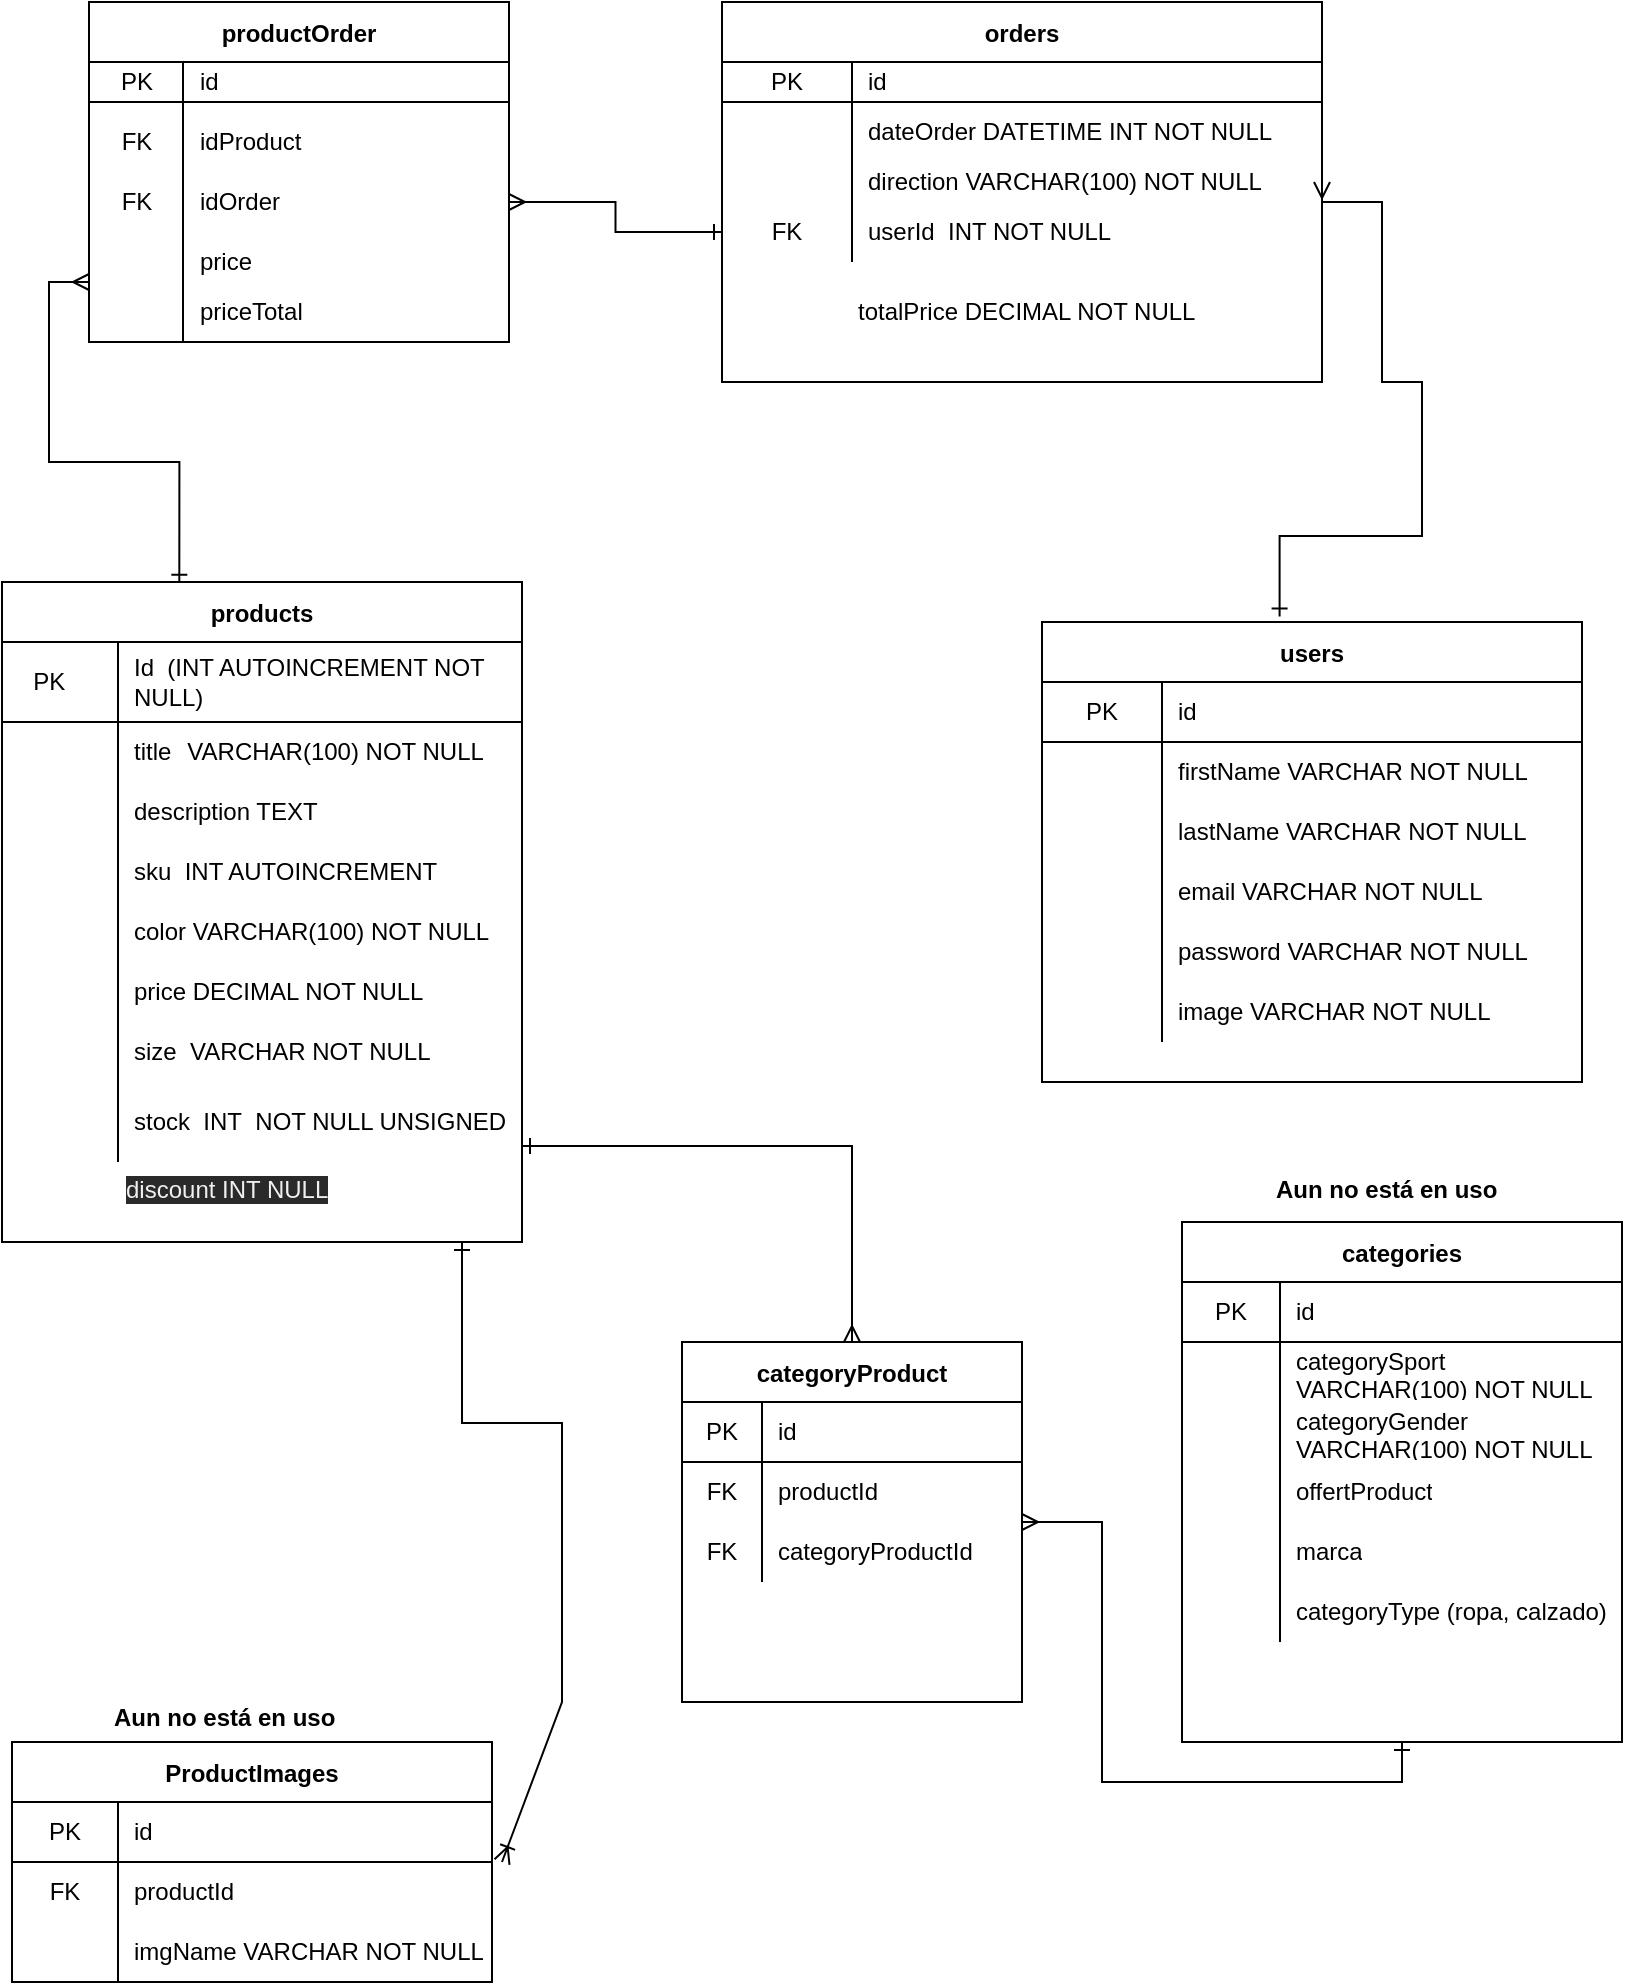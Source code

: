 <mxfile>
    <diagram id="XdB721KCZkeoLvI6tNuA" name="Page-1">
        <mxGraphModel dx="954" dy="1711" grid="1" gridSize="10" guides="1" tooltips="1" connect="1" arrows="1" fold="1" page="1" pageScale="1" pageWidth="850" pageHeight="1100" math="0" shadow="0">
            <root>
                <mxCell id="0"/>
                <mxCell id="1" parent="0"/>
                <mxCell id="2" value="products" style="shape=table;startSize=30;container=1;collapsible=0;childLayout=tableLayout;fixedRows=1;rowLines=0;fontStyle=1;align=center;" parent="1" vertex="1">
                    <mxGeometry x="20" y="40" width="260" height="330" as="geometry"/>
                </mxCell>
                <mxCell id="3" value="" style="shape=partialRectangle;html=1;whiteSpace=wrap;collapsible=0;dropTarget=0;pointerEvents=0;fillColor=none;top=0;left=0;bottom=1;right=0;points=[[0,0.5],[1,0.5]];portConstraint=eastwest;" parent="2" vertex="1">
                    <mxGeometry y="30" width="260" height="40" as="geometry"/>
                </mxCell>
                <mxCell id="4" value="PK&lt;span style=&quot;white-space: pre&quot;&gt;&#9;&lt;/span&gt;" style="shape=partialRectangle;html=1;whiteSpace=wrap;connectable=0;fillColor=none;top=0;left=0;bottom=0;right=0;overflow=hidden;" parent="3" vertex="1">
                    <mxGeometry width="58" height="40" as="geometry"/>
                </mxCell>
                <mxCell id="5" value="Id&amp;nbsp; (INT AUTOINCREMENT NOT NULL)" style="shape=partialRectangle;html=1;whiteSpace=wrap;connectable=0;fillColor=none;top=0;left=0;bottom=0;right=0;align=left;spacingLeft=6;overflow=hidden;" parent="3" vertex="1">
                    <mxGeometry x="58" width="202" height="40" as="geometry"/>
                </mxCell>
                <mxCell id="6" value="" style="shape=partialRectangle;html=1;whiteSpace=wrap;collapsible=0;dropTarget=0;pointerEvents=0;fillColor=none;top=0;left=0;bottom=0;right=0;points=[[0,0.5],[1,0.5]];portConstraint=eastwest;" parent="2" vertex="1">
                    <mxGeometry y="70" width="260" height="30" as="geometry"/>
                </mxCell>
                <mxCell id="7" value="" style="shape=partialRectangle;html=1;whiteSpace=wrap;connectable=0;fillColor=none;top=0;left=0;bottom=0;right=0;overflow=hidden;" parent="6" vertex="1">
                    <mxGeometry width="58" height="30" as="geometry"/>
                </mxCell>
                <mxCell id="8" value="title&lt;span style=&quot;white-space: pre&quot;&gt;&#9;&lt;/span&gt;VARCHAR(100) NOT NULL" style="shape=partialRectangle;html=1;whiteSpace=wrap;connectable=0;fillColor=none;top=0;left=0;bottom=0;right=0;align=left;spacingLeft=6;overflow=hidden;" parent="6" vertex="1">
                    <mxGeometry x="58" width="202" height="30" as="geometry"/>
                </mxCell>
                <mxCell id="12" value="" style="shape=partialRectangle;html=1;whiteSpace=wrap;collapsible=0;dropTarget=0;pointerEvents=0;fillColor=none;top=0;left=0;bottom=0;right=0;points=[[0,0.5],[1,0.5]];portConstraint=eastwest;" parent="2" vertex="1">
                    <mxGeometry y="100" width="260" height="30" as="geometry"/>
                </mxCell>
                <mxCell id="13" value="" style="shape=partialRectangle;html=1;whiteSpace=wrap;connectable=0;fillColor=none;top=0;left=0;bottom=0;right=0;overflow=hidden;" parent="12" vertex="1">
                    <mxGeometry width="58" height="30" as="geometry"/>
                </mxCell>
                <mxCell id="14" value="description TEXT&amp;nbsp;" style="shape=partialRectangle;html=1;whiteSpace=wrap;connectable=0;fillColor=none;top=0;left=0;bottom=0;right=0;align=left;spacingLeft=6;overflow=hidden;" parent="12" vertex="1">
                    <mxGeometry x="58" width="202" height="30" as="geometry"/>
                </mxCell>
                <mxCell id="9" value="" style="shape=partialRectangle;html=1;whiteSpace=wrap;collapsible=0;dropTarget=0;pointerEvents=0;fillColor=none;top=0;left=0;bottom=0;right=0;points=[[0,0.5],[1,0.5]];portConstraint=eastwest;" parent="2" vertex="1">
                    <mxGeometry y="130" width="260" height="30" as="geometry"/>
                </mxCell>
                <mxCell id="10" value="" style="shape=partialRectangle;html=1;whiteSpace=wrap;connectable=0;fillColor=none;top=0;left=0;bottom=0;right=0;overflow=hidden;" parent="9" vertex="1">
                    <mxGeometry width="58" height="30" as="geometry"/>
                </mxCell>
                <mxCell id="11" value="sku&amp;nbsp; INT AUTOINCREMENT" style="shape=partialRectangle;html=1;whiteSpace=wrap;connectable=0;fillColor=none;top=0;left=0;bottom=0;right=0;align=left;spacingLeft=6;overflow=hidden;" parent="9" vertex="1">
                    <mxGeometry x="58" width="202" height="30" as="geometry"/>
                </mxCell>
                <mxCell id="24" value="" style="shape=partialRectangle;html=1;whiteSpace=wrap;collapsible=0;dropTarget=0;pointerEvents=0;fillColor=none;top=0;left=0;bottom=0;right=0;points=[[0,0.5],[1,0.5]];portConstraint=eastwest;" parent="2" vertex="1">
                    <mxGeometry y="160" width="260" height="30" as="geometry"/>
                </mxCell>
                <mxCell id="25" value="&lt;span style=&quot;white-space: pre&quot;&gt;&#9;&lt;/span&gt;&lt;span style=&quot;white-space: pre&quot;&gt;&#9;&lt;/span&gt;&lt;span style=&quot;white-space: pre&quot;&gt;&#9;&lt;/span&gt;" style="shape=partialRectangle;html=1;whiteSpace=wrap;connectable=0;fillColor=none;top=0;left=0;bottom=0;right=0;overflow=hidden;" parent="24" vertex="1">
                    <mxGeometry width="58" height="30" as="geometry"/>
                </mxCell>
                <mxCell id="26" value="color VARCHAR(100) NOT NULL" style="shape=partialRectangle;html=1;whiteSpace=wrap;connectable=0;fillColor=none;top=0;left=0;bottom=0;right=0;align=left;spacingLeft=6;overflow=hidden;" parent="24" vertex="1">
                    <mxGeometry x="58" width="202" height="30" as="geometry"/>
                </mxCell>
                <mxCell id="33" value="" style="shape=partialRectangle;html=1;whiteSpace=wrap;collapsible=0;dropTarget=0;pointerEvents=0;fillColor=none;top=0;left=0;bottom=0;right=0;points=[[0,0.5],[1,0.5]];portConstraint=eastwest;" parent="2" vertex="1">
                    <mxGeometry y="190" width="260" height="30" as="geometry"/>
                </mxCell>
                <mxCell id="34" value="&lt;span style=&quot;white-space: pre&quot;&gt;&#9;&lt;/span&gt;&lt;span style=&quot;white-space: pre&quot;&gt;&#9;&lt;/span&gt;&lt;span style=&quot;white-space: pre&quot;&gt;&#9;&lt;/span&gt;" style="shape=partialRectangle;html=1;whiteSpace=wrap;connectable=0;fillColor=none;top=0;left=0;bottom=0;right=0;overflow=hidden;" parent="33" vertex="1">
                    <mxGeometry width="58" height="30" as="geometry"/>
                </mxCell>
                <mxCell id="35" value="price DECIMAL NOT NULL" style="shape=partialRectangle;html=1;whiteSpace=wrap;connectable=0;fillColor=none;top=0;left=0;bottom=0;right=0;align=left;spacingLeft=6;overflow=hidden;" parent="33" vertex="1">
                    <mxGeometry x="58" width="202" height="30" as="geometry"/>
                </mxCell>
                <mxCell id="30" value="" style="shape=partialRectangle;html=1;whiteSpace=wrap;collapsible=0;dropTarget=0;pointerEvents=0;fillColor=none;top=0;left=0;bottom=0;right=0;points=[[0,0.5],[1,0.5]];portConstraint=eastwest;" parent="2" vertex="1">
                    <mxGeometry y="220" width="260" height="30" as="geometry"/>
                </mxCell>
                <mxCell id="31" value="&lt;span style=&quot;white-space: pre&quot;&gt;&#9;&lt;/span&gt;&lt;span style=&quot;white-space: pre&quot;&gt;&#9;&lt;/span&gt;&lt;span style=&quot;white-space: pre&quot;&gt;&#9;&lt;/span&gt;" style="shape=partialRectangle;html=1;whiteSpace=wrap;connectable=0;fillColor=none;top=0;left=0;bottom=0;right=0;overflow=hidden;" parent="30" vertex="1">
                    <mxGeometry width="58" height="30" as="geometry"/>
                </mxCell>
                <mxCell id="32" value="size&amp;nbsp; VARCHAR NOT NULL" style="shape=partialRectangle;html=1;whiteSpace=wrap;connectable=0;fillColor=none;top=0;left=0;bottom=0;right=0;align=left;spacingLeft=6;overflow=hidden;" parent="30" vertex="1">
                    <mxGeometry x="58" width="202" height="30" as="geometry"/>
                </mxCell>
                <mxCell id="36" value="" style="shape=partialRectangle;html=1;whiteSpace=wrap;collapsible=0;dropTarget=0;pointerEvents=0;fillColor=none;top=0;left=0;bottom=0;right=0;points=[[0,0.5],[1,0.5]];portConstraint=eastwest;" parent="2" vertex="1">
                    <mxGeometry y="250" width="260" height="40" as="geometry"/>
                </mxCell>
                <mxCell id="37" value="&lt;span style=&quot;white-space: pre&quot;&gt;&#9;&lt;/span&gt;&lt;span style=&quot;white-space: pre&quot;&gt;&#9;&lt;/span&gt;&lt;span style=&quot;white-space: pre&quot;&gt;&#9;&lt;/span&gt;" style="shape=partialRectangle;html=1;whiteSpace=wrap;connectable=0;fillColor=none;top=0;left=0;bottom=0;right=0;overflow=hidden;" parent="36" vertex="1">
                    <mxGeometry width="58" height="40" as="geometry"/>
                </mxCell>
                <mxCell id="38" value="stock&amp;nbsp; INT&amp;nbsp; NOT NULL UNSIGNED" style="shape=partialRectangle;html=1;whiteSpace=wrap;connectable=0;fillColor=none;top=0;left=0;bottom=0;right=0;align=left;spacingLeft=6;overflow=hidden;" parent="36" vertex="1">
                    <mxGeometry x="58" width="202" height="40" as="geometry"/>
                </mxCell>
                <mxCell id="39" value="ProductImages" style="shape=table;startSize=30;container=1;collapsible=0;childLayout=tableLayout;fixedRows=1;rowLines=0;fontStyle=1;align=center;" parent="1" vertex="1">
                    <mxGeometry x="25" y="620" width="240" height="120" as="geometry"/>
                </mxCell>
                <mxCell id="40" value="" style="shape=partialRectangle;html=1;whiteSpace=wrap;collapsible=0;dropTarget=0;pointerEvents=0;fillColor=none;top=0;left=0;bottom=1;right=0;points=[[0,0.5],[1,0.5]];portConstraint=eastwest;" parent="39" vertex="1">
                    <mxGeometry y="30" width="240" height="30" as="geometry"/>
                </mxCell>
                <mxCell id="41" value="PK" style="shape=partialRectangle;html=1;whiteSpace=wrap;connectable=0;fillColor=none;top=0;left=0;bottom=0;right=0;overflow=hidden;" parent="40" vertex="1">
                    <mxGeometry width="53" height="30" as="geometry"/>
                </mxCell>
                <mxCell id="42" value="id" style="shape=partialRectangle;html=1;whiteSpace=wrap;connectable=0;fillColor=none;top=0;left=0;bottom=0;right=0;align=left;spacingLeft=6;overflow=hidden;" parent="40" vertex="1">
                    <mxGeometry x="53" width="187" height="30" as="geometry"/>
                </mxCell>
                <mxCell id="43" value="" style="shape=partialRectangle;html=1;whiteSpace=wrap;collapsible=0;dropTarget=0;pointerEvents=0;fillColor=none;top=0;left=0;bottom=0;right=0;points=[[0,0.5],[1,0.5]];portConstraint=eastwest;" parent="39" vertex="1">
                    <mxGeometry y="60" width="240" height="30" as="geometry"/>
                </mxCell>
                <mxCell id="44" value="FK" style="shape=partialRectangle;html=1;whiteSpace=wrap;connectable=0;fillColor=none;top=0;left=0;bottom=0;right=0;overflow=hidden;" parent="43" vertex="1">
                    <mxGeometry width="53" height="30" as="geometry"/>
                </mxCell>
                <mxCell id="45" value="productId" style="shape=partialRectangle;html=1;whiteSpace=wrap;connectable=0;fillColor=none;top=0;left=0;bottom=0;right=0;align=left;spacingLeft=6;overflow=hidden;" parent="43" vertex="1">
                    <mxGeometry x="53" width="187" height="30" as="geometry"/>
                </mxCell>
                <mxCell id="46" value="" style="shape=partialRectangle;html=1;whiteSpace=wrap;collapsible=0;dropTarget=0;pointerEvents=0;fillColor=none;top=0;left=0;bottom=0;right=0;points=[[0,0.5],[1,0.5]];portConstraint=eastwest;" parent="39" vertex="1">
                    <mxGeometry y="90" width="240" height="30" as="geometry"/>
                </mxCell>
                <mxCell id="47" value="" style="shape=partialRectangle;html=1;whiteSpace=wrap;connectable=0;fillColor=none;top=0;left=0;bottom=0;right=0;overflow=hidden;" parent="46" vertex="1">
                    <mxGeometry width="53" height="30" as="geometry"/>
                </mxCell>
                <mxCell id="48" value="imgName VARCHAR NOT NULL" style="shape=partialRectangle;html=1;whiteSpace=wrap;connectable=0;fillColor=none;top=0;left=0;bottom=0;right=0;align=left;spacingLeft=6;overflow=hidden;" parent="46" vertex="1">
                    <mxGeometry x="53" width="187" height="30" as="geometry"/>
                </mxCell>
                <mxCell id="59" value="users" style="shape=table;startSize=30;container=1;collapsible=0;childLayout=tableLayout;fixedRows=1;rowLines=0;fontStyle=1;align=center;" parent="1" vertex="1">
                    <mxGeometry x="540" y="60" width="270" height="230" as="geometry"/>
                </mxCell>
                <mxCell id="60" value="" style="shape=partialRectangle;html=1;whiteSpace=wrap;collapsible=0;dropTarget=0;pointerEvents=0;fillColor=none;top=0;left=0;bottom=1;right=0;points=[[0,0.5],[1,0.5]];portConstraint=eastwest;" parent="59" vertex="1">
                    <mxGeometry y="30" width="270" height="30" as="geometry"/>
                </mxCell>
                <mxCell id="61" value="PK" style="shape=partialRectangle;html=1;whiteSpace=wrap;connectable=0;fillColor=none;top=0;left=0;bottom=0;right=0;overflow=hidden;" parent="60" vertex="1">
                    <mxGeometry width="60" height="30" as="geometry"/>
                </mxCell>
                <mxCell id="62" value="id" style="shape=partialRectangle;html=1;whiteSpace=wrap;connectable=0;fillColor=none;top=0;left=0;bottom=0;right=0;align=left;spacingLeft=6;overflow=hidden;" parent="60" vertex="1">
                    <mxGeometry x="60" width="210" height="30" as="geometry"/>
                </mxCell>
                <mxCell id="63" value="" style="shape=partialRectangle;html=1;whiteSpace=wrap;collapsible=0;dropTarget=0;pointerEvents=0;fillColor=none;top=0;left=0;bottom=0;right=0;points=[[0,0.5],[1,0.5]];portConstraint=eastwest;" parent="59" vertex="1">
                    <mxGeometry y="60" width="270" height="30" as="geometry"/>
                </mxCell>
                <mxCell id="64" value="" style="shape=partialRectangle;html=1;whiteSpace=wrap;connectable=0;fillColor=none;top=0;left=0;bottom=0;right=0;overflow=hidden;" parent="63" vertex="1">
                    <mxGeometry width="60" height="30" as="geometry"/>
                </mxCell>
                <mxCell id="65" value="firstName VARCHAR NOT NULL" style="shape=partialRectangle;html=1;whiteSpace=wrap;connectable=0;fillColor=none;top=0;left=0;bottom=0;right=0;align=left;spacingLeft=6;overflow=hidden;" parent="63" vertex="1">
                    <mxGeometry x="60" width="210" height="30" as="geometry"/>
                </mxCell>
                <mxCell id="66" value="" style="shape=partialRectangle;html=1;whiteSpace=wrap;collapsible=0;dropTarget=0;pointerEvents=0;fillColor=none;top=0;left=0;bottom=0;right=0;points=[[0,0.5],[1,0.5]];portConstraint=eastwest;" parent="59" vertex="1">
                    <mxGeometry y="90" width="270" height="30" as="geometry"/>
                </mxCell>
                <mxCell id="67" value="" style="shape=partialRectangle;html=1;whiteSpace=wrap;connectable=0;fillColor=none;top=0;left=0;bottom=0;right=0;overflow=hidden;" parent="66" vertex="1">
                    <mxGeometry width="60" height="30" as="geometry"/>
                </mxCell>
                <mxCell id="68" value="lastName VARCHAR NOT NULL" style="shape=partialRectangle;html=1;whiteSpace=wrap;connectable=0;fillColor=none;top=0;left=0;bottom=0;right=0;align=left;spacingLeft=6;overflow=hidden;" parent="66" vertex="1">
                    <mxGeometry x="60" width="210" height="30" as="geometry"/>
                </mxCell>
                <mxCell id="69" value="" style="shape=partialRectangle;html=1;whiteSpace=wrap;collapsible=0;dropTarget=0;pointerEvents=0;fillColor=none;top=0;left=0;bottom=0;right=0;points=[[0,0.5],[1,0.5]];portConstraint=eastwest;" parent="59" vertex="1">
                    <mxGeometry y="120" width="270" height="30" as="geometry"/>
                </mxCell>
                <mxCell id="70" value="" style="shape=partialRectangle;html=1;whiteSpace=wrap;connectable=0;fillColor=none;top=0;left=0;bottom=0;right=0;overflow=hidden;" parent="69" vertex="1">
                    <mxGeometry width="60" height="30" as="geometry"/>
                </mxCell>
                <mxCell id="71" value="email VARCHAR NOT NULL" style="shape=partialRectangle;html=1;whiteSpace=wrap;connectable=0;fillColor=none;top=0;left=0;bottom=0;right=0;align=left;spacingLeft=6;overflow=hidden;" parent="69" vertex="1">
                    <mxGeometry x="60" width="210" height="30" as="geometry"/>
                </mxCell>
                <mxCell id="73" value="" style="shape=partialRectangle;html=1;whiteSpace=wrap;collapsible=0;dropTarget=0;pointerEvents=0;fillColor=none;top=0;left=0;bottom=0;right=0;points=[[0,0.5],[1,0.5]];portConstraint=eastwest;" parent="59" vertex="1">
                    <mxGeometry y="150" width="270" height="30" as="geometry"/>
                </mxCell>
                <mxCell id="74" value="" style="shape=partialRectangle;html=1;whiteSpace=wrap;connectable=0;fillColor=none;top=0;left=0;bottom=0;right=0;overflow=hidden;" parent="73" vertex="1">
                    <mxGeometry width="60" height="30" as="geometry"/>
                </mxCell>
                <mxCell id="75" value="password VARCHAR NOT NULL" style="shape=partialRectangle;html=1;whiteSpace=wrap;connectable=0;fillColor=none;top=0;left=0;bottom=0;right=0;align=left;spacingLeft=6;overflow=hidden;" parent="73" vertex="1">
                    <mxGeometry x="60" width="210" height="30" as="geometry"/>
                </mxCell>
                <mxCell id="95" value="" style="shape=partialRectangle;html=1;whiteSpace=wrap;collapsible=0;dropTarget=0;pointerEvents=0;fillColor=none;top=0;left=0;bottom=0;right=0;points=[[0,0.5],[1,0.5]];portConstraint=eastwest;" parent="59" vertex="1">
                    <mxGeometry y="180" width="270" height="30" as="geometry"/>
                </mxCell>
                <mxCell id="96" value="" style="shape=partialRectangle;html=1;whiteSpace=wrap;connectable=0;fillColor=none;top=0;left=0;bottom=0;right=0;overflow=hidden;" parent="95" vertex="1">
                    <mxGeometry width="60" height="30" as="geometry"/>
                </mxCell>
                <mxCell id="97" value="image VARCHAR NOT NULL" style="shape=partialRectangle;html=1;whiteSpace=wrap;connectable=0;fillColor=none;top=0;left=0;bottom=0;right=0;align=left;spacingLeft=6;overflow=hidden;" parent="95" vertex="1">
                    <mxGeometry x="60" width="210" height="30" as="geometry"/>
                </mxCell>
                <mxCell id="92" style="edgeStyle=none;rounded=0;orthogonalLoop=1;jettySize=auto;html=1;startArrow=ERoneToMany;startFill=0;endArrow=ERone;endFill=0;" parent="1" edge="1">
                    <mxGeometry relative="1" as="geometry">
                        <mxPoint x="250" y="370" as="targetPoint"/>
                        <Array as="points">
                            <mxPoint x="300" y="600"/>
                            <mxPoint x="300" y="510"/>
                            <mxPoint x="300" y="460.5"/>
                            <mxPoint x="250" y="460.5"/>
                        </Array>
                        <mxPoint x="270" y="680" as="sourcePoint"/>
                    </mxGeometry>
                </mxCell>
                <mxCell id="99" value="categories" style="shape=table;startSize=30;container=1;collapsible=0;childLayout=tableLayout;fixedRows=1;rowLines=0;fontStyle=1;align=center;" parent="1" vertex="1">
                    <mxGeometry x="610" y="360" width="220" height="260" as="geometry"/>
                </mxCell>
                <mxCell id="100" value="" style="shape=partialRectangle;html=1;whiteSpace=wrap;collapsible=0;dropTarget=0;pointerEvents=0;fillColor=none;top=0;left=0;bottom=1;right=0;points=[[0,0.5],[1,0.5]];portConstraint=eastwest;" parent="99" vertex="1">
                    <mxGeometry y="30" width="220" height="30" as="geometry"/>
                </mxCell>
                <mxCell id="101" value="PK" style="shape=partialRectangle;html=1;whiteSpace=wrap;connectable=0;fillColor=none;top=0;left=0;bottom=0;right=0;overflow=hidden;" parent="100" vertex="1">
                    <mxGeometry width="49" height="30" as="geometry"/>
                </mxCell>
                <mxCell id="102" value="id" style="shape=partialRectangle;html=1;whiteSpace=wrap;connectable=0;fillColor=none;top=0;left=0;bottom=0;right=0;align=left;spacingLeft=6;overflow=hidden;" parent="100" vertex="1">
                    <mxGeometry x="49" width="171" height="30" as="geometry"/>
                </mxCell>
                <mxCell id="103" value="" style="shape=partialRectangle;html=1;whiteSpace=wrap;collapsible=0;dropTarget=0;pointerEvents=0;fillColor=none;top=0;left=0;bottom=0;right=0;points=[[0,0.5],[1,0.5]];portConstraint=eastwest;" parent="99" vertex="1">
                    <mxGeometry y="60" width="220" height="30" as="geometry"/>
                </mxCell>
                <mxCell id="104" value="" style="shape=partialRectangle;html=1;whiteSpace=wrap;connectable=0;fillColor=none;top=0;left=0;bottom=0;right=0;overflow=hidden;" parent="103" vertex="1">
                    <mxGeometry width="49" height="30" as="geometry"/>
                </mxCell>
                <mxCell id="105" value="&lt;span style=&quot;font-family: &amp;#34;helvetica&amp;#34;&quot;&gt;categorySport VARCHAR(100) NOT NULL&lt;/span&gt;" style="shape=partialRectangle;html=1;whiteSpace=wrap;connectable=0;fillColor=none;top=0;left=0;bottom=0;right=0;align=left;spacingLeft=6;overflow=hidden;" parent="103" vertex="1">
                    <mxGeometry x="49" width="171" height="30" as="geometry"/>
                </mxCell>
                <mxCell id="106" value="" style="shape=partialRectangle;html=1;whiteSpace=wrap;collapsible=0;dropTarget=0;pointerEvents=0;fillColor=none;top=0;left=0;bottom=0;right=0;points=[[0,0.5],[1,0.5]];portConstraint=eastwest;" parent="99" vertex="1">
                    <mxGeometry y="90" width="220" height="30" as="geometry"/>
                </mxCell>
                <mxCell id="107" value="" style="shape=partialRectangle;html=1;whiteSpace=wrap;connectable=0;fillColor=none;top=0;left=0;bottom=0;right=0;overflow=hidden;" parent="106" vertex="1">
                    <mxGeometry width="49" height="30" as="geometry"/>
                </mxCell>
                <mxCell id="108" value="&lt;span&gt;categoryGender VARCHAR(100) NOT NULL&lt;/span&gt;&lt;br&gt;&lt;span&gt;&amp;nbsp;&amp;nbsp;&lt;/span&gt;" style="shape=partialRectangle;html=1;whiteSpace=wrap;connectable=0;fillColor=none;top=0;left=0;bottom=0;right=0;align=left;spacingLeft=6;overflow=hidden;" parent="106" vertex="1">
                    <mxGeometry x="49" width="171" height="30" as="geometry"/>
                </mxCell>
                <mxCell id="138" value="" style="shape=partialRectangle;html=1;whiteSpace=wrap;collapsible=0;dropTarget=0;pointerEvents=0;fillColor=none;top=0;left=0;bottom=0;right=0;points=[[0,0.5],[1,0.5]];portConstraint=eastwest;" parent="99" vertex="1">
                    <mxGeometry y="120" width="220" height="30" as="geometry"/>
                </mxCell>
                <mxCell id="139" value="" style="shape=partialRectangle;html=1;whiteSpace=wrap;connectable=0;fillColor=none;top=0;left=0;bottom=0;right=0;overflow=hidden;" parent="138" vertex="1">
                    <mxGeometry width="49" height="30" as="geometry"/>
                </mxCell>
                <mxCell id="140" value="offertProduct" style="shape=partialRectangle;html=1;whiteSpace=wrap;connectable=0;fillColor=none;top=0;left=0;bottom=0;right=0;align=left;spacingLeft=6;overflow=hidden;" parent="138" vertex="1">
                    <mxGeometry x="49" width="171" height="30" as="geometry"/>
                </mxCell>
                <mxCell id="227" value="" style="shape=partialRectangle;html=1;whiteSpace=wrap;collapsible=0;dropTarget=0;pointerEvents=0;fillColor=none;top=0;left=0;bottom=0;right=0;points=[[0,0.5],[1,0.5]];portConstraint=eastwest;" parent="99" vertex="1">
                    <mxGeometry y="150" width="220" height="30" as="geometry"/>
                </mxCell>
                <mxCell id="228" value="" style="shape=partialRectangle;html=1;whiteSpace=wrap;connectable=0;fillColor=none;top=0;left=0;bottom=0;right=0;overflow=hidden;" parent="227" vertex="1">
                    <mxGeometry width="49" height="30" as="geometry"/>
                </mxCell>
                <mxCell id="229" value="marca" style="shape=partialRectangle;html=1;whiteSpace=wrap;connectable=0;fillColor=none;top=0;left=0;bottom=0;right=0;align=left;spacingLeft=6;overflow=hidden;" parent="227" vertex="1">
                    <mxGeometry x="49" width="171" height="30" as="geometry"/>
                </mxCell>
                <mxCell id="144" value="" style="shape=partialRectangle;html=1;whiteSpace=wrap;collapsible=0;dropTarget=0;pointerEvents=0;fillColor=none;top=0;left=0;bottom=0;right=0;points=[[0,0.5],[1,0.5]];portConstraint=eastwest;" parent="99" vertex="1">
                    <mxGeometry y="180" width="220" height="30" as="geometry"/>
                </mxCell>
                <mxCell id="145" value="" style="shape=partialRectangle;html=1;whiteSpace=wrap;connectable=0;fillColor=none;top=0;left=0;bottom=0;right=0;overflow=hidden;" parent="144" vertex="1">
                    <mxGeometry width="49" height="30" as="geometry"/>
                </mxCell>
                <mxCell id="146" value="categoryType (ropa, calzado)" style="shape=partialRectangle;html=1;whiteSpace=wrap;connectable=0;fillColor=none;top=0;left=0;bottom=0;right=0;align=left;spacingLeft=6;overflow=hidden;" parent="144" vertex="1">
                    <mxGeometry x="49" width="171" height="30" as="geometry"/>
                </mxCell>
                <mxCell id="127" style="edgeStyle=orthogonalEdgeStyle;rounded=0;orthogonalLoop=1;jettySize=auto;html=1;entryX=0.5;entryY=1;entryDx=0;entryDy=0;startArrow=ERmany;startFill=0;endArrow=ERone;endFill=0;" parent="1" source="109" target="99" edge="1">
                    <mxGeometry relative="1" as="geometry"/>
                </mxCell>
                <mxCell id="109" value="categoryProduct" style="shape=table;startSize=30;container=1;collapsible=0;childLayout=tableLayout;fixedRows=1;rowLines=0;fontStyle=1;align=center;" parent="1" vertex="1">
                    <mxGeometry x="360" y="420" width="170" height="180" as="geometry"/>
                </mxCell>
                <mxCell id="110" value="" style="shape=partialRectangle;html=1;whiteSpace=wrap;collapsible=0;dropTarget=0;pointerEvents=0;fillColor=none;top=0;left=0;bottom=1;right=0;points=[[0,0.5],[1,0.5]];portConstraint=eastwest;" parent="109" vertex="1">
                    <mxGeometry y="30" width="170" height="30" as="geometry"/>
                </mxCell>
                <mxCell id="111" value="PK" style="shape=partialRectangle;html=1;whiteSpace=wrap;connectable=0;fillColor=none;top=0;left=0;bottom=0;right=0;overflow=hidden;" parent="110" vertex="1">
                    <mxGeometry width="40" height="30" as="geometry"/>
                </mxCell>
                <mxCell id="112" value="id" style="shape=partialRectangle;html=1;whiteSpace=wrap;connectable=0;fillColor=none;top=0;left=0;bottom=0;right=0;align=left;spacingLeft=6;overflow=hidden;" parent="110" vertex="1">
                    <mxGeometry x="40" width="130" height="30" as="geometry"/>
                </mxCell>
                <mxCell id="113" value="" style="shape=partialRectangle;html=1;whiteSpace=wrap;collapsible=0;dropTarget=0;pointerEvents=0;fillColor=none;top=0;left=0;bottom=0;right=0;points=[[0,0.5],[1,0.5]];portConstraint=eastwest;" parent="109" vertex="1">
                    <mxGeometry y="60" width="170" height="30" as="geometry"/>
                </mxCell>
                <mxCell id="114" value="FK" style="shape=partialRectangle;html=1;whiteSpace=wrap;connectable=0;fillColor=none;top=0;left=0;bottom=0;right=0;overflow=hidden;" parent="113" vertex="1">
                    <mxGeometry width="40" height="30" as="geometry"/>
                </mxCell>
                <mxCell id="115" value="productId" style="shape=partialRectangle;html=1;whiteSpace=wrap;connectable=0;fillColor=none;top=0;left=0;bottom=0;right=0;align=left;spacingLeft=6;overflow=hidden;" parent="113" vertex="1">
                    <mxGeometry x="40" width="130" height="30" as="geometry"/>
                </mxCell>
                <mxCell id="116" value="" style="shape=partialRectangle;html=1;whiteSpace=wrap;collapsible=0;dropTarget=0;pointerEvents=0;fillColor=none;top=0;left=0;bottom=0;right=0;points=[[0,0.5],[1,0.5]];portConstraint=eastwest;" parent="109" vertex="1">
                    <mxGeometry y="90" width="170" height="30" as="geometry"/>
                </mxCell>
                <mxCell id="117" value="FK" style="shape=partialRectangle;html=1;whiteSpace=wrap;connectable=0;fillColor=none;top=0;left=0;bottom=0;right=0;overflow=hidden;" parent="116" vertex="1">
                    <mxGeometry width="40" height="30" as="geometry"/>
                </mxCell>
                <mxCell id="118" value="categoryProductId" style="shape=partialRectangle;html=1;whiteSpace=wrap;connectable=0;fillColor=none;top=0;left=0;bottom=0;right=0;align=left;spacingLeft=6;overflow=hidden;" parent="116" vertex="1">
                    <mxGeometry x="40" width="130" height="30" as="geometry"/>
                </mxCell>
                <mxCell id="123" style="edgeStyle=orthogonalEdgeStyle;rounded=0;orthogonalLoop=1;jettySize=auto;html=1;endArrow=ERmany;endFill=0;startArrow=ERone;startFill=0;" parent="1" target="109" edge="1">
                    <mxGeometry relative="1" as="geometry">
                        <mxPoint x="280" y="322" as="sourcePoint"/>
                        <Array as="points">
                            <mxPoint x="445" y="322"/>
                        </Array>
                    </mxGeometry>
                </mxCell>
                <mxCell id="182" value="orders" style="shape=table;startSize=30;container=1;collapsible=0;childLayout=tableLayout;fixedRows=1;rowLines=0;fontStyle=1;align=center;" parent="1" vertex="1">
                    <mxGeometry x="380" y="-250" width="300" height="190" as="geometry"/>
                </mxCell>
                <mxCell id="183" value="" style="shape=partialRectangle;html=1;whiteSpace=wrap;collapsible=0;dropTarget=0;pointerEvents=0;fillColor=none;top=0;left=0;bottom=1;right=0;points=[[0,0.5],[1,0.5]];portConstraint=eastwest;" parent="182" vertex="1">
                    <mxGeometry y="30" width="300" height="20" as="geometry"/>
                </mxCell>
                <mxCell id="184" value="PK" style="shape=partialRectangle;html=1;whiteSpace=wrap;connectable=0;fillColor=none;top=0;left=0;bottom=0;right=0;overflow=hidden;" parent="183" vertex="1">
                    <mxGeometry width="65" height="20" as="geometry"/>
                </mxCell>
                <mxCell id="185" value="id" style="shape=partialRectangle;html=1;whiteSpace=wrap;connectable=0;fillColor=none;top=0;left=0;bottom=0;right=0;align=left;spacingLeft=6;overflow=hidden;" parent="183" vertex="1">
                    <mxGeometry x="65" width="235" height="20" as="geometry"/>
                </mxCell>
                <mxCell id="186" value="" style="shape=partialRectangle;html=1;whiteSpace=wrap;collapsible=0;dropTarget=0;pointerEvents=0;fillColor=none;top=0;left=0;bottom=0;right=0;points=[[0,0.5],[1,0.5]];portConstraint=eastwest;" parent="182" vertex="1">
                    <mxGeometry y="50" width="300" height="30" as="geometry"/>
                </mxCell>
                <mxCell id="187" value="" style="shape=partialRectangle;html=1;whiteSpace=wrap;connectable=0;fillColor=none;top=0;left=0;bottom=0;right=0;overflow=hidden;" parent="186" vertex="1">
                    <mxGeometry width="65" height="30" as="geometry"/>
                </mxCell>
                <mxCell id="188" value="dateOrder DATETIME INT NOT NULL" style="shape=partialRectangle;html=1;whiteSpace=wrap;connectable=0;fillColor=none;top=0;left=0;bottom=0;right=0;align=left;spacingLeft=6;overflow=hidden;" parent="186" vertex="1">
                    <mxGeometry x="65" width="235" height="30" as="geometry"/>
                </mxCell>
                <mxCell id="189" value="" style="shape=partialRectangle;html=1;whiteSpace=wrap;collapsible=0;dropTarget=0;pointerEvents=0;fillColor=none;top=0;left=0;bottom=0;right=0;points=[[0,0.5],[1,0.5]];portConstraint=eastwest;" parent="182" vertex="1">
                    <mxGeometry y="80" width="300" height="20" as="geometry"/>
                </mxCell>
                <mxCell id="190" value="" style="shape=partialRectangle;html=1;whiteSpace=wrap;connectable=0;fillColor=none;top=0;left=0;bottom=0;right=0;overflow=hidden;" parent="189" vertex="1">
                    <mxGeometry width="65" height="20" as="geometry"/>
                </mxCell>
                <mxCell id="191" value="direction VARCHAR(100) NOT NULL" style="shape=partialRectangle;html=1;whiteSpace=wrap;connectable=0;fillColor=none;top=0;left=0;bottom=0;right=0;align=left;spacingLeft=6;overflow=hidden;" parent="189" vertex="1">
                    <mxGeometry x="65" width="235" height="20" as="geometry"/>
                </mxCell>
                <mxCell id="192" value="" style="shape=partialRectangle;html=1;whiteSpace=wrap;collapsible=0;dropTarget=0;pointerEvents=0;fillColor=none;top=0;left=0;bottom=0;right=0;points=[[0,0.5],[1,0.5]];portConstraint=eastwest;" parent="182" vertex="1">
                    <mxGeometry y="100" width="300" height="30" as="geometry"/>
                </mxCell>
                <mxCell id="193" value="FK" style="shape=partialRectangle;html=1;whiteSpace=wrap;connectable=0;fillColor=none;top=0;left=0;bottom=0;right=0;overflow=hidden;" parent="192" vertex="1">
                    <mxGeometry width="65" height="30" as="geometry"/>
                </mxCell>
                <mxCell id="194" value="userId&amp;nbsp; INT NOT NULL" style="shape=partialRectangle;html=1;whiteSpace=wrap;connectable=0;fillColor=none;top=0;left=0;bottom=0;right=0;align=left;spacingLeft=6;overflow=hidden;" parent="192" vertex="1">
                    <mxGeometry x="65" width="235" height="30" as="geometry"/>
                </mxCell>
                <mxCell id="210" style="edgeStyle=orthogonalEdgeStyle;rounded=0;orthogonalLoop=1;jettySize=auto;html=1;exitX=1;exitY=0.5;exitDx=0;exitDy=0;entryX=0.44;entryY=-0.012;entryDx=0;entryDy=0;entryPerimeter=0;endArrow=ERone;endFill=0;startArrow=ERmany;startFill=0;" parent="1" source="189" target="59" edge="1">
                    <mxGeometry relative="1" as="geometry">
                        <Array as="points">
                            <mxPoint x="710" y="-150"/>
                            <mxPoint x="710" y="-60"/>
                            <mxPoint x="730" y="-60"/>
                            <mxPoint x="730" y="17"/>
                        </Array>
                    </mxGeometry>
                </mxCell>
                <mxCell id="211" value="productOrder" style="shape=table;startSize=30;container=1;collapsible=0;childLayout=tableLayout;fixedRows=1;rowLines=0;fontStyle=1;align=center;" parent="1" vertex="1">
                    <mxGeometry x="63.5" y="-250" width="210" height="170" as="geometry"/>
                </mxCell>
                <mxCell id="212" value="" style="shape=partialRectangle;html=1;whiteSpace=wrap;collapsible=0;dropTarget=0;pointerEvents=0;fillColor=none;top=0;left=0;bottom=1;right=0;points=[[0,0.5],[1,0.5]];portConstraint=eastwest;" parent="211" vertex="1">
                    <mxGeometry y="30" width="210" height="20" as="geometry"/>
                </mxCell>
                <mxCell id="213" value="PK" style="shape=partialRectangle;html=1;whiteSpace=wrap;connectable=0;fillColor=none;top=0;left=0;bottom=0;right=0;overflow=hidden;" parent="212" vertex="1">
                    <mxGeometry width="47" height="20" as="geometry"/>
                </mxCell>
                <mxCell id="214" value="id" style="shape=partialRectangle;html=1;whiteSpace=wrap;connectable=0;fillColor=none;top=0;left=0;bottom=0;right=0;align=left;spacingLeft=6;overflow=hidden;" parent="212" vertex="1">
                    <mxGeometry x="47" width="163" height="20" as="geometry"/>
                </mxCell>
                <mxCell id="215" value="" style="shape=partialRectangle;html=1;whiteSpace=wrap;collapsible=0;dropTarget=0;pointerEvents=0;fillColor=none;top=0;left=0;bottom=0;right=0;points=[[0,0.5],[1,0.5]];portConstraint=eastwest;" parent="211" vertex="1">
                    <mxGeometry y="50" width="210" height="40" as="geometry"/>
                </mxCell>
                <mxCell id="216" value="FK" style="shape=partialRectangle;html=1;whiteSpace=wrap;connectable=0;fillColor=none;top=0;left=0;bottom=0;right=0;overflow=hidden;" parent="215" vertex="1">
                    <mxGeometry width="47" height="40" as="geometry"/>
                </mxCell>
                <mxCell id="217" value="idProduct" style="shape=partialRectangle;html=1;whiteSpace=wrap;connectable=0;fillColor=none;top=0;left=0;bottom=0;right=0;align=left;spacingLeft=6;overflow=hidden;" parent="215" vertex="1">
                    <mxGeometry x="47" width="163" height="40" as="geometry"/>
                </mxCell>
                <mxCell id="218" value="" style="shape=partialRectangle;html=1;whiteSpace=wrap;collapsible=0;dropTarget=0;pointerEvents=0;fillColor=none;top=0;left=0;bottom=0;right=0;points=[[0,0.5],[1,0.5]];portConstraint=eastwest;" parent="211" vertex="1">
                    <mxGeometry y="90" width="210" height="20" as="geometry"/>
                </mxCell>
                <mxCell id="219" value="FK" style="shape=partialRectangle;html=1;whiteSpace=wrap;connectable=0;fillColor=none;top=0;left=0;bottom=0;right=0;overflow=hidden;" parent="218" vertex="1">
                    <mxGeometry width="47" height="20" as="geometry"/>
                </mxCell>
                <mxCell id="220" value="idOrder" style="shape=partialRectangle;html=1;whiteSpace=wrap;connectable=0;fillColor=none;top=0;left=0;bottom=0;right=0;align=left;spacingLeft=6;overflow=hidden;" parent="218" vertex="1">
                    <mxGeometry x="47" width="163" height="20" as="geometry"/>
                </mxCell>
                <mxCell id="221" value="" style="shape=partialRectangle;html=1;whiteSpace=wrap;collapsible=0;dropTarget=0;pointerEvents=0;fillColor=none;top=0;left=0;bottom=0;right=0;points=[[0,0.5],[1,0.5]];portConstraint=eastwest;" parent="211" vertex="1">
                    <mxGeometry y="110" width="210" height="60" as="geometry"/>
                </mxCell>
                <mxCell id="222" value="" style="shape=partialRectangle;html=1;whiteSpace=wrap;connectable=0;fillColor=none;top=0;left=0;bottom=0;right=0;overflow=hidden;" parent="221" vertex="1">
                    <mxGeometry width="47" height="60" as="geometry"/>
                </mxCell>
                <mxCell id="223" value="" style="shape=partialRectangle;html=1;whiteSpace=wrap;connectable=0;fillColor=none;top=0;left=0;bottom=0;right=0;align=left;spacingLeft=6;overflow=hidden;" parent="221" vertex="1">
                    <mxGeometry x="47" width="163" height="60" as="geometry"/>
                </mxCell>
                <mxCell id="226" style="edgeStyle=orthogonalEdgeStyle;rounded=0;orthogonalLoop=1;jettySize=auto;html=1;exitX=0;exitY=0.5;exitDx=0;exitDy=0;entryX=0.341;entryY=0.001;entryDx=0;entryDy=0;entryPerimeter=0;startArrow=ERmany;startFill=0;endArrow=ERone;endFill=0;" parent="1" source="221" target="2" edge="1">
                    <mxGeometry relative="1" as="geometry"/>
                </mxCell>
                <mxCell id="238" value="totalPrice DECIMAL NOT NULL" style="shape=partialRectangle;html=1;whiteSpace=wrap;connectable=0;fillColor=none;top=0;left=0;bottom=0;right=0;align=left;spacingLeft=6;overflow=hidden;" parent="1" vertex="1">
                    <mxGeometry x="440" y="-110" width="180" height="30" as="geometry"/>
                </mxCell>
                <mxCell id="242" value="&lt;span style=&quot;color: rgb(240 , 240 , 240) ; font-family: &amp;#34;helvetica&amp;#34; ; font-size: 12px ; font-style: normal ; font-weight: 400 ; letter-spacing: normal ; text-align: left ; text-indent: 0px ; text-transform: none ; word-spacing: 0px ; background-color: rgb(42 , 42 , 42) ; display: inline ; float: none&quot;&gt;discount INT NULL&lt;/span&gt;" style="text;whiteSpace=wrap;html=1;" parent="1" vertex="1">
                    <mxGeometry x="80" y="330" width="210" height="30" as="geometry"/>
                </mxCell>
                <mxCell id="258" value="price" style="shape=partialRectangle;html=1;whiteSpace=wrap;connectable=0;fillColor=none;top=0;left=0;bottom=0;right=0;align=left;spacingLeft=6;overflow=hidden;" parent="1" vertex="1">
                    <mxGeometry x="110.5" y="-130" width="163" height="20" as="geometry"/>
                </mxCell>
                <mxCell id="259" value="priceTotal" style="shape=partialRectangle;html=1;whiteSpace=wrap;connectable=0;fillColor=none;top=0;left=0;bottom=0;right=0;align=left;spacingLeft=6;overflow=hidden;" parent="1" vertex="1">
                    <mxGeometry x="110.5" y="-105" width="163" height="20" as="geometry"/>
                </mxCell>
                <mxCell id="225" style="edgeStyle=orthogonalEdgeStyle;rounded=0;orthogonalLoop=1;jettySize=auto;html=1;exitX=1;exitY=0.5;exitDx=0;exitDy=0;entryX=0;entryY=0.5;entryDx=0;entryDy=0;startArrow=ERmany;startFill=0;endArrow=ERone;endFill=0;" parent="1" source="218" target="192" edge="1">
                    <mxGeometry relative="1" as="geometry"/>
                </mxCell>
                <mxCell id="262" value="Aun no está en uso&#10;" style="text;strokeColor=none;fillColor=none;align=left;verticalAlign=top;spacingLeft=4;spacingRight=4;overflow=hidden;rotatable=0;points=[[0,0.5],[1,0.5]];portConstraint=eastwest;fontStyle=1" parent="1" vertex="1">
                    <mxGeometry x="70" y="594" width="140" height="26" as="geometry"/>
                </mxCell>
                <mxCell id="263" value="&lt;b&gt;Aun no está en uso&lt;/b&gt;&lt;div style=&quot;padding: 0px ; margin: 0px&quot;&gt;&lt;br style=&quot;padding: 0px ; margin: 0px ; color: rgb(240 , 240 , 240) ; font-family: &amp;#34;helvetica&amp;#34; ; font-size: 12px ; font-style: normal ; font-weight: 700 ; letter-spacing: normal ; text-align: left ; text-indent: 0px ; text-transform: none ; word-spacing: 0px ; background-color: rgb(42 , 42 , 42)&quot;&gt;&lt;/div&gt;" style="text;whiteSpace=wrap;html=1;" parent="1" vertex="1">
                    <mxGeometry x="655" y="330" width="130" height="40" as="geometry"/>
                </mxCell>
            </root>
        </mxGraphModel>
    </diagram>
</mxfile>